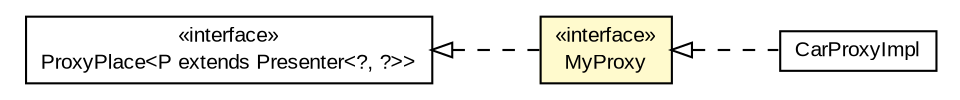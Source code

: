 #!/usr/local/bin/dot
#
# Class diagram 
# Generated by UMLGraph version R5_6-24-gf6e263 (http://www.umlgraph.org/)
#

digraph G {
	edge [fontname="arial",fontsize=10,labelfontname="arial",labelfontsize=10];
	node [fontname="arial",fontsize=10,shape=plaintext];
	nodesep=0.25;
	ranksep=0.5;
	rankdir=LR;
	// com.gwtplatform.mvp.client.proxy.ProxyPlace<P extends com.gwtplatform.mvp.client.Presenter<?, ?>>
	c159707 [label=<<table title="com.gwtplatform.mvp.client.proxy.ProxyPlace" border="0" cellborder="1" cellspacing="0" cellpadding="2" port="p" href="../../../../../mvp/client/proxy/ProxyPlace.html">
		<tr><td><table border="0" cellspacing="0" cellpadding="1">
<tr><td align="center" balign="center"> &#171;interface&#187; </td></tr>
<tr><td align="center" balign="center"> ProxyPlace&lt;P extends Presenter&lt;?, ?&gt;&gt; </td></tr>
		</table></td></tr>
		</table>>, URL="../../../../../mvp/client/proxy/ProxyPlace.html", fontname="arial", fontcolor="black", fontsize=10.0];
	// com.gwtplatform.carstore.client.application.cars.car.CarProxyImpl
	c159960 [label=<<table title="com.gwtplatform.carstore.client.application.cars.car.CarProxyImpl" border="0" cellborder="1" cellspacing="0" cellpadding="2" port="p" href="./CarProxyImpl.html">
		<tr><td><table border="0" cellspacing="0" cellpadding="1">
<tr><td align="center" balign="center"> CarProxyImpl </td></tr>
		</table></td></tr>
		</table>>, URL="./CarProxyImpl.html", fontname="arial", fontcolor="black", fontsize=10.0];
	// com.gwtplatform.carstore.client.application.cars.car.CarPresenter.MyProxy
	c159967 [label=<<table title="com.gwtplatform.carstore.client.application.cars.car.CarPresenter.MyProxy" border="0" cellborder="1" cellspacing="0" cellpadding="2" port="p" bgcolor="lemonChiffon" href="./CarPresenter.MyProxy.html">
		<tr><td><table border="0" cellspacing="0" cellpadding="1">
<tr><td align="center" balign="center"> &#171;interface&#187; </td></tr>
<tr><td align="center" balign="center"> MyProxy </td></tr>
		</table></td></tr>
		</table>>, URL="./CarPresenter.MyProxy.html", fontname="arial", fontcolor="black", fontsize=10.0];
	//com.gwtplatform.carstore.client.application.cars.car.CarProxyImpl implements com.gwtplatform.carstore.client.application.cars.car.CarPresenter.MyProxy
	c159967:p -> c159960:p [dir=back,arrowtail=empty,style=dashed];
	//com.gwtplatform.carstore.client.application.cars.car.CarPresenter.MyProxy implements com.gwtplatform.mvp.client.proxy.ProxyPlace<P extends com.gwtplatform.mvp.client.Presenter<?, ?>>
	c159707:p -> c159967:p [dir=back,arrowtail=empty,style=dashed];
}

